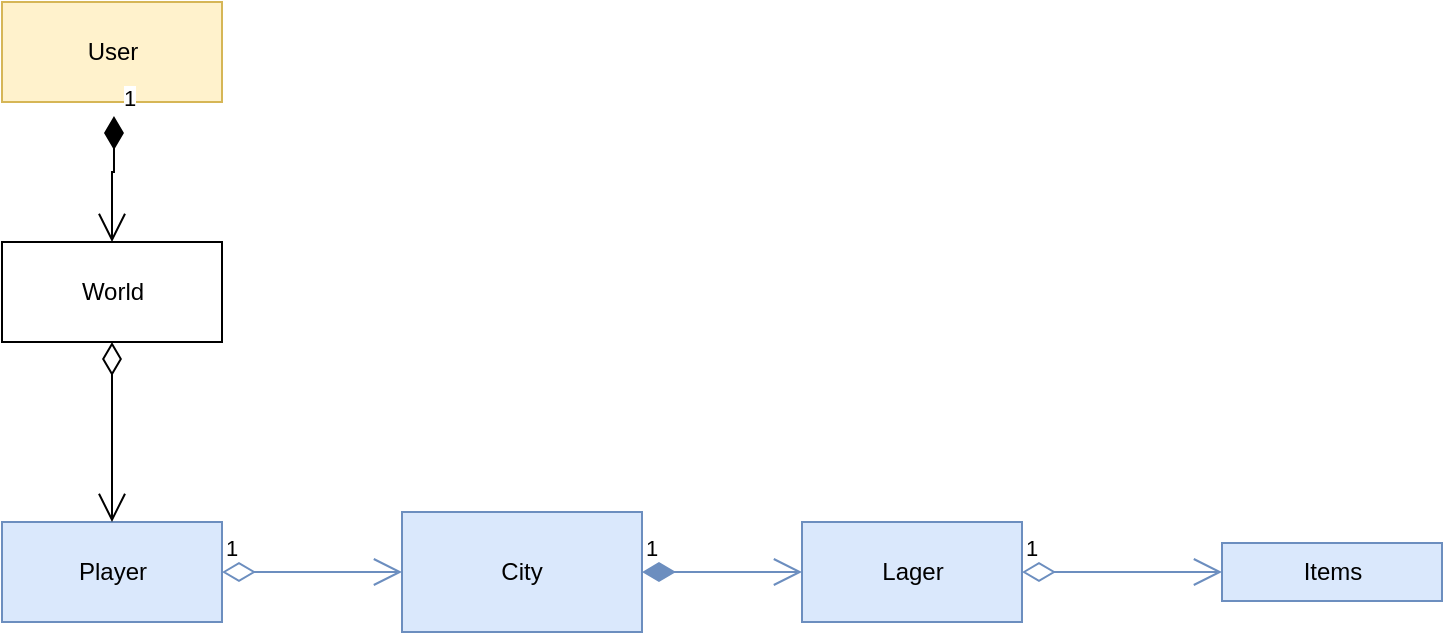 <mxfile version="16.1.2" type="device"><diagram id="COOv4JzZnt7O8yVpR08J" name="Seite-1"><mxGraphModel dx="2942" dy="1225" grid="1" gridSize="10" guides="1" tooltips="1" connect="1" arrows="1" fold="1" page="1" pageScale="1" pageWidth="1169" pageHeight="827" math="0" shadow="0"><root><mxCell id="0"/><mxCell id="1" parent="0"/><mxCell id="QRWo374Z6nrMUBBGWrcs-1" value="City" style="rounded=0;whiteSpace=wrap;html=1;fillColor=#dae8fc;strokeColor=#6c8ebf;" vertex="1" parent="1"><mxGeometry x="370" y="354" width="120" height="60" as="geometry"/></mxCell><mxCell id="QRWo374Z6nrMUBBGWrcs-2" value="Lager" style="html=1;fillColor=#dae8fc;strokeColor=#6c8ebf;" vertex="1" parent="1"><mxGeometry x="570" y="359" width="110" height="50" as="geometry"/></mxCell><mxCell id="QRWo374Z6nrMUBBGWrcs-3" value="Items" style="html=1;fillColor=#dae8fc;strokeColor=#6c8ebf;" vertex="1" parent="1"><mxGeometry x="780" y="369.5" width="110" height="29" as="geometry"/></mxCell><mxCell id="QRWo374Z6nrMUBBGWrcs-6" value="1" style="endArrow=open;html=1;endSize=12;startArrow=diamondThin;startSize=14;startFill=1;edgeStyle=orthogonalEdgeStyle;align=left;verticalAlign=bottom;rounded=0;fillColor=#dae8fc;strokeColor=#6c8ebf;" edge="1" parent="1" source="QRWo374Z6nrMUBBGWrcs-1" target="QRWo374Z6nrMUBBGWrcs-2"><mxGeometry x="-1" y="3" relative="1" as="geometry"><mxPoint x="830" y="679" as="sourcePoint"/><mxPoint x="990" y="679" as="targetPoint"/></mxGeometry></mxCell><mxCell id="QRWo374Z6nrMUBBGWrcs-7" value="1" style="endArrow=open;html=1;endSize=12;startArrow=diamondThin;startSize=14;startFill=0;edgeStyle=orthogonalEdgeStyle;align=left;verticalAlign=bottom;rounded=0;exitX=1;exitY=0.5;exitDx=0;exitDy=0;fillColor=#dae8fc;strokeColor=#6c8ebf;" edge="1" parent="1" source="QRWo374Z6nrMUBBGWrcs-2" target="QRWo374Z6nrMUBBGWrcs-3"><mxGeometry x="-1" y="3" relative="1" as="geometry"><mxPoint x="830" y="679" as="sourcePoint"/><mxPoint x="990" y="679" as="targetPoint"/></mxGeometry></mxCell><mxCell id="QRWo374Z6nrMUBBGWrcs-10" value="Player" style="html=1;fillColor=#dae8fc;strokeColor=#6c8ebf;" vertex="1" parent="1"><mxGeometry x="170" y="359" width="110" height="50" as="geometry"/></mxCell><mxCell id="QRWo374Z6nrMUBBGWrcs-12" value="1" style="endArrow=open;html=1;endSize=12;startArrow=diamondThin;startSize=14;startFill=0;edgeStyle=orthogonalEdgeStyle;align=left;verticalAlign=bottom;rounded=0;exitX=1;exitY=0.5;exitDx=0;exitDy=0;fillColor=#dae8fc;strokeColor=#6c8ebf;entryX=0;entryY=0.5;entryDx=0;entryDy=0;" edge="1" parent="1" source="QRWo374Z6nrMUBBGWrcs-10" target="QRWo374Z6nrMUBBGWrcs-1"><mxGeometry x="-1" y="3" relative="1" as="geometry"><mxPoint x="840" y="679" as="sourcePoint"/><mxPoint x="380" y="384" as="targetPoint"/></mxGeometry></mxCell><mxCell id="QRWo374Z6nrMUBBGWrcs-13" value="User" style="html=1;fillColor=#fff2cc;strokeColor=#d6b656;" vertex="1" parent="1"><mxGeometry x="170" y="99" width="110" height="50" as="geometry"/></mxCell><mxCell id="QRWo374Z6nrMUBBGWrcs-14" value="1" style="endArrow=open;html=1;endSize=12;startArrow=diamondThin;startSize=14;startFill=0;edgeStyle=orthogonalEdgeStyle;align=left;verticalAlign=bottom;rounded=0;exitX=0.5;exitY=1;exitDx=0;exitDy=0;entryX=0.5;entryY=0;entryDx=0;entryDy=0;" edge="1" parent="1" source="QRWo374Z6nrMUBBGWrcs-15" target="QRWo374Z6nrMUBBGWrcs-10"><mxGeometry x="-1" y="3" relative="1" as="geometry"><mxPoint x="840" y="679" as="sourcePoint"/><mxPoint x="1000" y="679" as="targetPoint"/></mxGeometry></mxCell><mxCell id="QRWo374Z6nrMUBBGWrcs-15" value="World" style="html=1;" vertex="1" parent="1"><mxGeometry x="170" y="219" width="110" height="50" as="geometry"/></mxCell><mxCell id="QRWo374Z6nrMUBBGWrcs-24" value="1" style="endArrow=open;html=1;endSize=12;startArrow=diamondThin;startSize=14;startFill=1;edgeStyle=orthogonalEdgeStyle;align=left;verticalAlign=bottom;rounded=0;entryX=0.5;entryY=0;entryDx=0;entryDy=0;exitX=0.509;exitY=1.14;exitDx=0;exitDy=0;exitPerimeter=0;" edge="1" parent="1" source="QRWo374Z6nrMUBBGWrcs-13" target="QRWo374Z6nrMUBBGWrcs-15"><mxGeometry x="-1" y="3" relative="1" as="geometry"><mxPoint x="330" y="144" as="sourcePoint"/><mxPoint x="490" y="143.5" as="targetPoint"/></mxGeometry></mxCell></root></mxGraphModel></diagram></mxfile>
